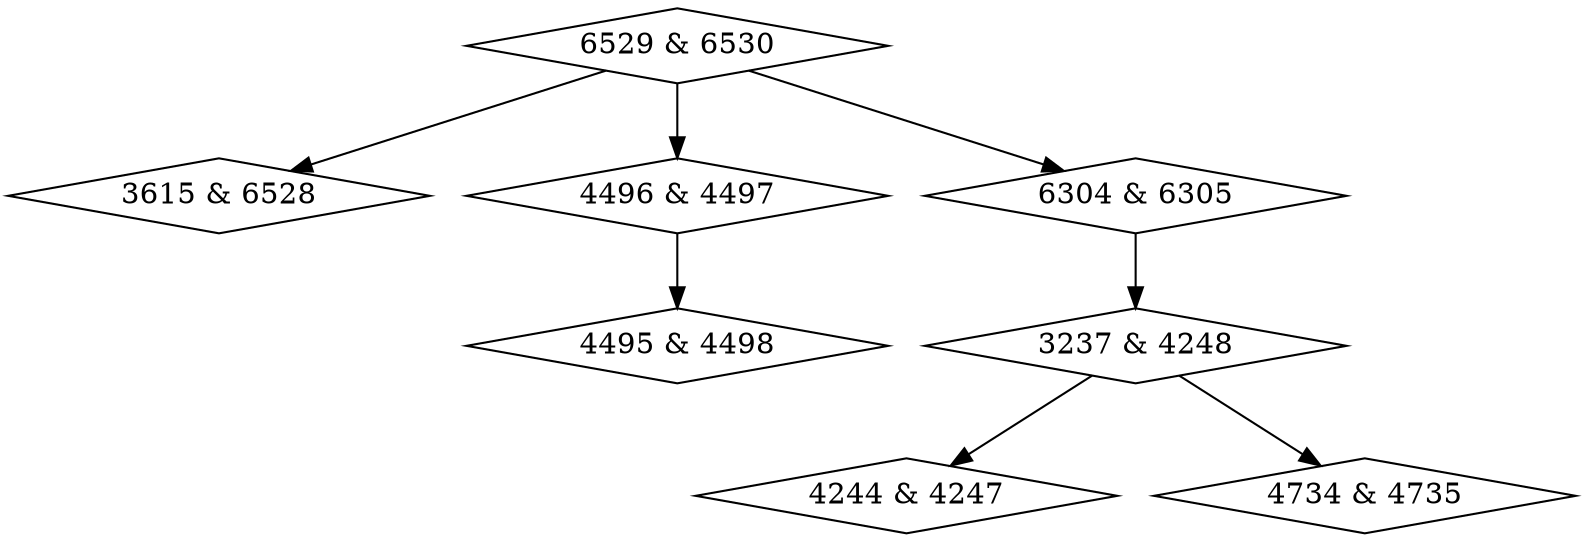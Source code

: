 digraph {
0 [label = "3237 & 4248", shape = diamond];
1 [label = "3615 & 6528", shape = diamond];
2 [label = "4244 & 4247", shape = diamond];
3 [label = "4495 & 4498", shape = diamond];
4 [label = "4496 & 4497", shape = diamond];
5 [label = "4734 & 4735", shape = diamond];
6 [label = "6304 & 6305", shape = diamond];
7 [label = "6529 & 6530", shape = diamond];
0->2;
0->5;
4->3;
6->0;
7->1;
7->4;
7->6;
}
